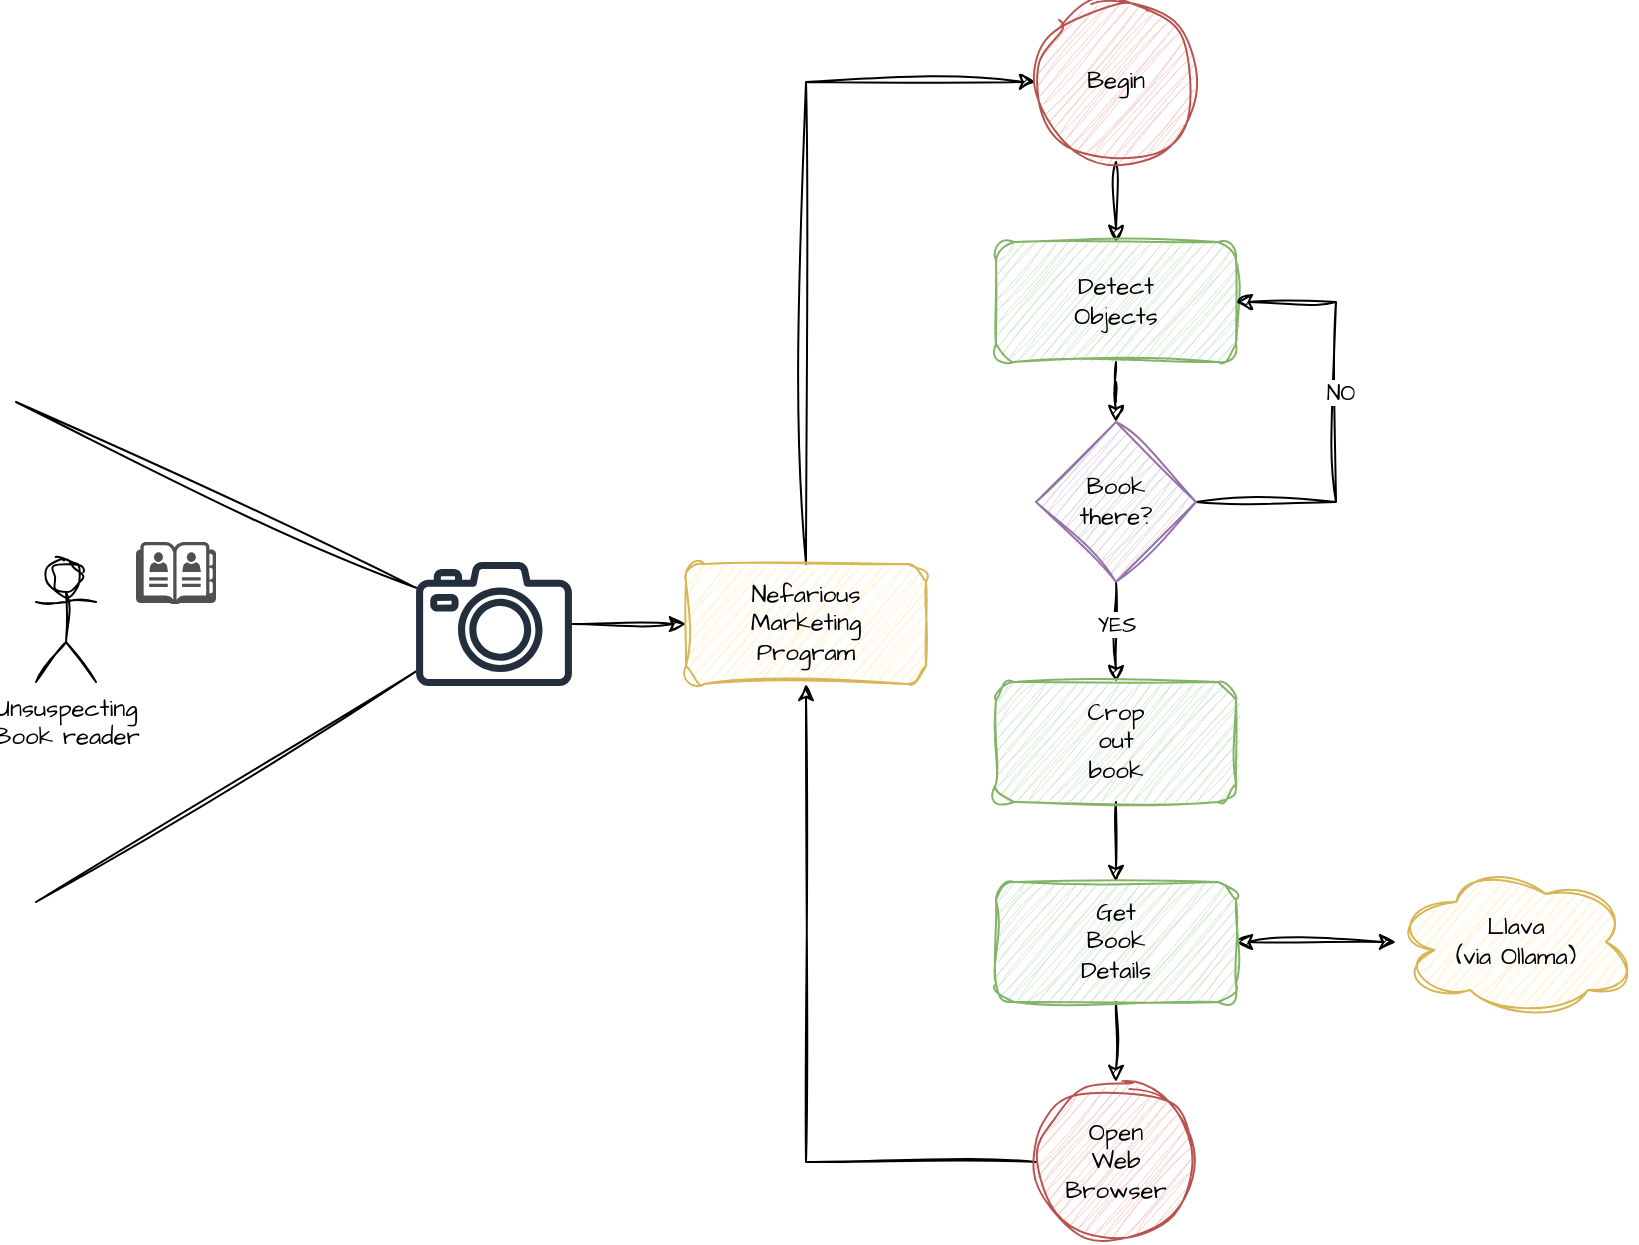 <mxfile version="24.7.8">
  <diagram name="Flowchart" id="7YoXgCUo-YA_ND4txRb_">
    <mxGraphModel dx="1242" dy="1278" grid="1" gridSize="10" guides="1" tooltips="1" connect="1" arrows="1" fold="1" page="0" pageScale="1" pageWidth="1100" pageHeight="850" math="0" shadow="0">
      <root>
        <mxCell id="0" />
        <mxCell id="1" parent="0" />
        <mxCell id="N1taeOQ68qQFKxaWasC7-1" value="Unsuspecting&lt;div&gt;Book reader&lt;/div&gt;" style="shape=umlActor;verticalLabelPosition=bottom;verticalAlign=top;html=1;outlineConnect=0;sketch=1;hachureGap=4;jiggle=2;curveFitting=1;fontFamily=Architects Daughter;fontSource=https%3A%2F%2Ffonts.googleapis.com%2Fcss%3Ffamily%3DArchitects%2BDaughter;" vertex="1" parent="1">
          <mxGeometry x="100" y="250" width="30" height="60" as="geometry" />
        </mxCell>
        <mxCell id="N1taeOQ68qQFKxaWasC7-2" value="" style="sketch=0;pointerEvents=1;shadow=0;dashed=0;html=1;strokeColor=none;fillColor=#505050;labelPosition=center;verticalLabelPosition=bottom;verticalAlign=top;outlineConnect=0;align=center;shape=mxgraph.office.concepts.address_book;hachureGap=4;jiggle=2;curveFitting=1;fontFamily=Architects Daughter;fontSource=https%3A%2F%2Ffonts.googleapis.com%2Fcss%3Ffamily%3DArchitects%2BDaughter;" vertex="1" parent="1">
          <mxGeometry x="150" y="240" width="40" height="31" as="geometry" />
        </mxCell>
        <mxCell id="N1taeOQ68qQFKxaWasC7-7" style="rounded=0;sketch=1;hachureGap=4;jiggle=2;curveFitting=1;orthogonalLoop=1;jettySize=auto;html=1;fontFamily=Architects Daughter;fontSource=https%3A%2F%2Ffonts.googleapis.com%2Fcss%3Ffamily%3DArchitects%2BDaughter;endArrow=none;endFill=0;" edge="1" parent="1" source="N1taeOQ68qQFKxaWasC7-5">
          <mxGeometry relative="1" as="geometry">
            <mxPoint x="90" y="170" as="targetPoint" />
          </mxGeometry>
        </mxCell>
        <mxCell id="N1taeOQ68qQFKxaWasC7-8" style="rounded=0;sketch=1;hachureGap=4;jiggle=2;curveFitting=1;orthogonalLoop=1;jettySize=auto;html=1;fontFamily=Architects Daughter;fontSource=https%3A%2F%2Ffonts.googleapis.com%2Fcss%3Ffamily%3DArchitects%2BDaughter;endArrow=none;endFill=0;" edge="1" parent="1" source="N1taeOQ68qQFKxaWasC7-5">
          <mxGeometry relative="1" as="geometry">
            <mxPoint x="100" y="420" as="targetPoint" />
          </mxGeometry>
        </mxCell>
        <mxCell id="N1taeOQ68qQFKxaWasC7-9" style="edgeStyle=orthogonalEdgeStyle;rounded=0;sketch=1;hachureGap=4;jiggle=2;curveFitting=1;orthogonalLoop=1;jettySize=auto;html=1;fontFamily=Architects Daughter;fontSource=https%3A%2F%2Ffonts.googleapis.com%2Fcss%3Ffamily%3DArchitects%2BDaughter;" edge="1" parent="1" source="N1taeOQ68qQFKxaWasC7-5" target="N1taeOQ68qQFKxaWasC7-6">
          <mxGeometry relative="1" as="geometry" />
        </mxCell>
        <mxCell id="N1taeOQ68qQFKxaWasC7-5" value="" style="sketch=0;outlineConnect=0;fontColor=#232F3E;gradientColor=none;fillColor=#232F3D;strokeColor=none;dashed=0;verticalLabelPosition=bottom;verticalAlign=top;align=center;html=1;fontSize=12;fontStyle=0;aspect=fixed;pointerEvents=1;shape=mxgraph.aws4.camera2;hachureGap=4;jiggle=2;curveFitting=1;fontFamily=Architects Daughter;fontSource=https%3A%2F%2Ffonts.googleapis.com%2Fcss%3Ffamily%3DArchitects%2BDaughter;" vertex="1" parent="1">
          <mxGeometry x="290" y="250" width="78" height="62" as="geometry" />
        </mxCell>
        <mxCell id="N1taeOQ68qQFKxaWasC7-12" style="edgeStyle=orthogonalEdgeStyle;rounded=0;sketch=1;hachureGap=4;jiggle=2;curveFitting=1;orthogonalLoop=1;jettySize=auto;html=1;fontFamily=Architects Daughter;fontSource=https%3A%2F%2Ffonts.googleapis.com%2Fcss%3Ffamily%3DArchitects%2BDaughter;" edge="1" parent="1" source="N1taeOQ68qQFKxaWasC7-6" target="N1taeOQ68qQFKxaWasC7-11">
          <mxGeometry relative="1" as="geometry">
            <Array as="points">
              <mxPoint x="485" y="10" />
            </Array>
          </mxGeometry>
        </mxCell>
        <mxCell id="N1taeOQ68qQFKxaWasC7-6" value="Nefarious&lt;div&gt;Marketing&lt;div&gt;Program&lt;/div&gt;&lt;/div&gt;" style="rounded=1;whiteSpace=wrap;html=1;sketch=1;hachureGap=4;jiggle=2;curveFitting=1;fontFamily=Architects Daughter;fontSource=https%3A%2F%2Ffonts.googleapis.com%2Fcss%3Ffamily%3DArchitects%2BDaughter;fillColor=#fff2cc;strokeColor=#d6b656;" vertex="1" parent="1">
          <mxGeometry x="425" y="251" width="120" height="60" as="geometry" />
        </mxCell>
        <mxCell id="N1taeOQ68qQFKxaWasC7-15" style="edgeStyle=orthogonalEdgeStyle;rounded=0;sketch=1;hachureGap=4;jiggle=2;curveFitting=1;orthogonalLoop=1;jettySize=auto;html=1;fontFamily=Architects Daughter;fontSource=https%3A%2F%2Ffonts.googleapis.com%2Fcss%3Ffamily%3DArchitects%2BDaughter;" edge="1" parent="1" source="N1taeOQ68qQFKxaWasC7-11" target="N1taeOQ68qQFKxaWasC7-14">
          <mxGeometry relative="1" as="geometry" />
        </mxCell>
        <mxCell id="N1taeOQ68qQFKxaWasC7-11" value="Begin" style="ellipse;whiteSpace=wrap;html=1;aspect=fixed;sketch=1;hachureGap=4;jiggle=2;curveFitting=1;fontFamily=Architects Daughter;fontSource=https%3A%2F%2Ffonts.googleapis.com%2Fcss%3Ffamily%3DArchitects%2BDaughter;fillColor=#f8cecc;strokeColor=#b85450;" vertex="1" parent="1">
          <mxGeometry x="600" y="-30" width="80" height="80" as="geometry" />
        </mxCell>
        <mxCell id="N1taeOQ68qQFKxaWasC7-17" style="edgeStyle=orthogonalEdgeStyle;rounded=0;sketch=1;hachureGap=4;jiggle=2;curveFitting=1;orthogonalLoop=1;jettySize=auto;html=1;fontFamily=Architects Daughter;fontSource=https%3A%2F%2Ffonts.googleapis.com%2Fcss%3Ffamily%3DArchitects%2BDaughter;" edge="1" parent="1" source="N1taeOQ68qQFKxaWasC7-14" target="N1taeOQ68qQFKxaWasC7-16">
          <mxGeometry relative="1" as="geometry" />
        </mxCell>
        <mxCell id="N1taeOQ68qQFKxaWasC7-14" value="Detect&lt;div&gt;Objects&lt;/div&gt;" style="rounded=1;whiteSpace=wrap;html=1;sketch=1;hachureGap=4;jiggle=2;curveFitting=1;fontFamily=Architects Daughter;fontSource=https%3A%2F%2Ffonts.googleapis.com%2Fcss%3Ffamily%3DArchitects%2BDaughter;fillColor=#d5e8d4;strokeColor=#82b366;" vertex="1" parent="1">
          <mxGeometry x="580" y="90" width="120" height="60" as="geometry" />
        </mxCell>
        <mxCell id="N1taeOQ68qQFKxaWasC7-19" style="edgeStyle=orthogonalEdgeStyle;rounded=0;sketch=1;hachureGap=4;jiggle=2;curveFitting=1;orthogonalLoop=1;jettySize=auto;html=1;fontFamily=Architects Daughter;fontSource=https%3A%2F%2Ffonts.googleapis.com%2Fcss%3Ffamily%3DArchitects%2BDaughter;entryX=1;entryY=0.5;entryDx=0;entryDy=0;" edge="1" parent="1" source="N1taeOQ68qQFKxaWasC7-16" target="N1taeOQ68qQFKxaWasC7-14">
          <mxGeometry relative="1" as="geometry">
            <mxPoint x="770" y="110" as="targetPoint" />
            <Array as="points">
              <mxPoint x="750" y="220" />
              <mxPoint x="750" y="120" />
            </Array>
          </mxGeometry>
        </mxCell>
        <mxCell id="N1taeOQ68qQFKxaWasC7-20" value="NO" style="edgeLabel;html=1;align=center;verticalAlign=middle;resizable=0;points=[];sketch=1;hachureGap=4;jiggle=2;curveFitting=1;fontFamily=Architects Daughter;fontSource=https%3A%2F%2Ffonts.googleapis.com%2Fcss%3Ffamily%3DArchitects%2BDaughter;" vertex="1" connectable="0" parent="N1taeOQ68qQFKxaWasC7-19">
          <mxGeometry x="0.136" y="-2" relative="1" as="geometry">
            <mxPoint as="offset" />
          </mxGeometry>
        </mxCell>
        <mxCell id="N1taeOQ68qQFKxaWasC7-24" style="edgeStyle=orthogonalEdgeStyle;rounded=0;sketch=1;hachureGap=4;jiggle=2;curveFitting=1;orthogonalLoop=1;jettySize=auto;html=1;fontFamily=Architects Daughter;fontSource=https%3A%2F%2Ffonts.googleapis.com%2Fcss%3Ffamily%3DArchitects%2BDaughter;" edge="1" parent="1" source="N1taeOQ68qQFKxaWasC7-16" target="N1taeOQ68qQFKxaWasC7-22">
          <mxGeometry relative="1" as="geometry" />
        </mxCell>
        <mxCell id="N1taeOQ68qQFKxaWasC7-31" value="YES" style="edgeLabel;html=1;align=center;verticalAlign=middle;resizable=0;points=[];sketch=1;hachureGap=4;jiggle=2;curveFitting=1;fontFamily=Architects Daughter;fontSource=https%3A%2F%2Ffonts.googleapis.com%2Fcss%3Ffamily%3DArchitects%2BDaughter;" vertex="1" connectable="0" parent="N1taeOQ68qQFKxaWasC7-24">
          <mxGeometry x="-0.16" relative="1" as="geometry">
            <mxPoint as="offset" />
          </mxGeometry>
        </mxCell>
        <mxCell id="N1taeOQ68qQFKxaWasC7-16" value="Book&lt;div&gt;there?&lt;/div&gt;" style="rhombus;whiteSpace=wrap;html=1;sketch=1;hachureGap=4;jiggle=2;curveFitting=1;fontFamily=Architects Daughter;fontSource=https%3A%2F%2Ffonts.googleapis.com%2Fcss%3Ffamily%3DArchitects%2BDaughter;fillColor=#e1d5e7;strokeColor=#9673a6;" vertex="1" parent="1">
          <mxGeometry x="600" y="180" width="80" height="80" as="geometry" />
        </mxCell>
        <mxCell id="N1taeOQ68qQFKxaWasC7-21" value="Llava&lt;div&gt;(via Ollama)&lt;/div&gt;" style="ellipse;shape=cloud;whiteSpace=wrap;html=1;sketch=1;hachureGap=4;jiggle=2;curveFitting=1;fontFamily=Architects Daughter;fontSource=https%3A%2F%2Ffonts.googleapis.com%2Fcss%3Ffamily%3DArchitects%2BDaughter;fillColor=#fff2cc;strokeColor=#d6b656;" vertex="1" parent="1">
          <mxGeometry x="780" y="400" width="120" height="80" as="geometry" />
        </mxCell>
        <mxCell id="N1taeOQ68qQFKxaWasC7-25" style="edgeStyle=orthogonalEdgeStyle;rounded=0;sketch=1;hachureGap=4;jiggle=2;curveFitting=1;orthogonalLoop=1;jettySize=auto;html=1;fontFamily=Architects Daughter;fontSource=https%3A%2F%2Ffonts.googleapis.com%2Fcss%3Ffamily%3DArchitects%2BDaughter;" edge="1" parent="1" source="N1taeOQ68qQFKxaWasC7-22" target="N1taeOQ68qQFKxaWasC7-23">
          <mxGeometry relative="1" as="geometry" />
        </mxCell>
        <mxCell id="N1taeOQ68qQFKxaWasC7-22" value="Crop&lt;div&gt;out&lt;/div&gt;&lt;div&gt;book&lt;/div&gt;" style="rounded=1;whiteSpace=wrap;html=1;sketch=1;hachureGap=4;jiggle=2;curveFitting=1;fontFamily=Architects Daughter;fontSource=https%3A%2F%2Ffonts.googleapis.com%2Fcss%3Ffamily%3DArchitects%2BDaughter;fillColor=#d5e8d4;strokeColor=#82b366;" vertex="1" parent="1">
          <mxGeometry x="580" y="310" width="120" height="60" as="geometry" />
        </mxCell>
        <mxCell id="N1taeOQ68qQFKxaWasC7-26" style="edgeStyle=orthogonalEdgeStyle;rounded=0;sketch=1;hachureGap=4;jiggle=2;curveFitting=1;orthogonalLoop=1;jettySize=auto;html=1;fontFamily=Architects Daughter;fontSource=https%3A%2F%2Ffonts.googleapis.com%2Fcss%3Ffamily%3DArchitects%2BDaughter;startArrow=classic;startFill=1;" edge="1" parent="1" source="N1taeOQ68qQFKxaWasC7-23" target="N1taeOQ68qQFKxaWasC7-21">
          <mxGeometry relative="1" as="geometry" />
        </mxCell>
        <mxCell id="N1taeOQ68qQFKxaWasC7-28" style="edgeStyle=orthogonalEdgeStyle;rounded=0;sketch=1;hachureGap=4;jiggle=2;curveFitting=1;orthogonalLoop=1;jettySize=auto;html=1;fontFamily=Architects Daughter;fontSource=https%3A%2F%2Ffonts.googleapis.com%2Fcss%3Ffamily%3DArchitects%2BDaughter;" edge="1" parent="1" source="N1taeOQ68qQFKxaWasC7-23" target="N1taeOQ68qQFKxaWasC7-30">
          <mxGeometry relative="1" as="geometry">
            <mxPoint x="640" y="470" as="targetPoint" />
          </mxGeometry>
        </mxCell>
        <mxCell id="N1taeOQ68qQFKxaWasC7-23" value="Get&lt;div&gt;Book&lt;/div&gt;&lt;div&gt;Details&lt;/div&gt;" style="rounded=1;whiteSpace=wrap;html=1;sketch=1;hachureGap=4;jiggle=2;curveFitting=1;fontFamily=Architects Daughter;fontSource=https%3A%2F%2Ffonts.googleapis.com%2Fcss%3Ffamily%3DArchitects%2BDaughter;fillColor=#d5e8d4;strokeColor=#82b366;" vertex="1" parent="1">
          <mxGeometry x="580" y="410" width="120" height="60" as="geometry" />
        </mxCell>
        <mxCell id="N1taeOQ68qQFKxaWasC7-29" style="edgeStyle=orthogonalEdgeStyle;rounded=0;sketch=1;hachureGap=4;jiggle=2;curveFitting=1;orthogonalLoop=1;jettySize=auto;html=1;fontFamily=Architects Daughter;fontSource=https%3A%2F%2Ffonts.googleapis.com%2Fcss%3Ffamily%3DArchitects%2BDaughter;" edge="1" parent="1" source="N1taeOQ68qQFKxaWasC7-30" target="N1taeOQ68qQFKxaWasC7-6">
          <mxGeometry relative="1" as="geometry">
            <mxPoint x="590" y="530" as="sourcePoint" />
          </mxGeometry>
        </mxCell>
        <mxCell id="N1taeOQ68qQFKxaWasC7-30" value="Open&lt;div&gt;Web&lt;/div&gt;&lt;div&gt;Browser&lt;/div&gt;" style="ellipse;whiteSpace=wrap;html=1;aspect=fixed;sketch=1;hachureGap=4;jiggle=2;curveFitting=1;fontFamily=Architects Daughter;fontSource=https%3A%2F%2Ffonts.googleapis.com%2Fcss%3Ffamily%3DArchitects%2BDaughter;fillColor=#f8cecc;strokeColor=#b85450;" vertex="1" parent="1">
          <mxGeometry x="600" y="510" width="80" height="80" as="geometry" />
        </mxCell>
      </root>
    </mxGraphModel>
  </diagram>
</mxfile>
